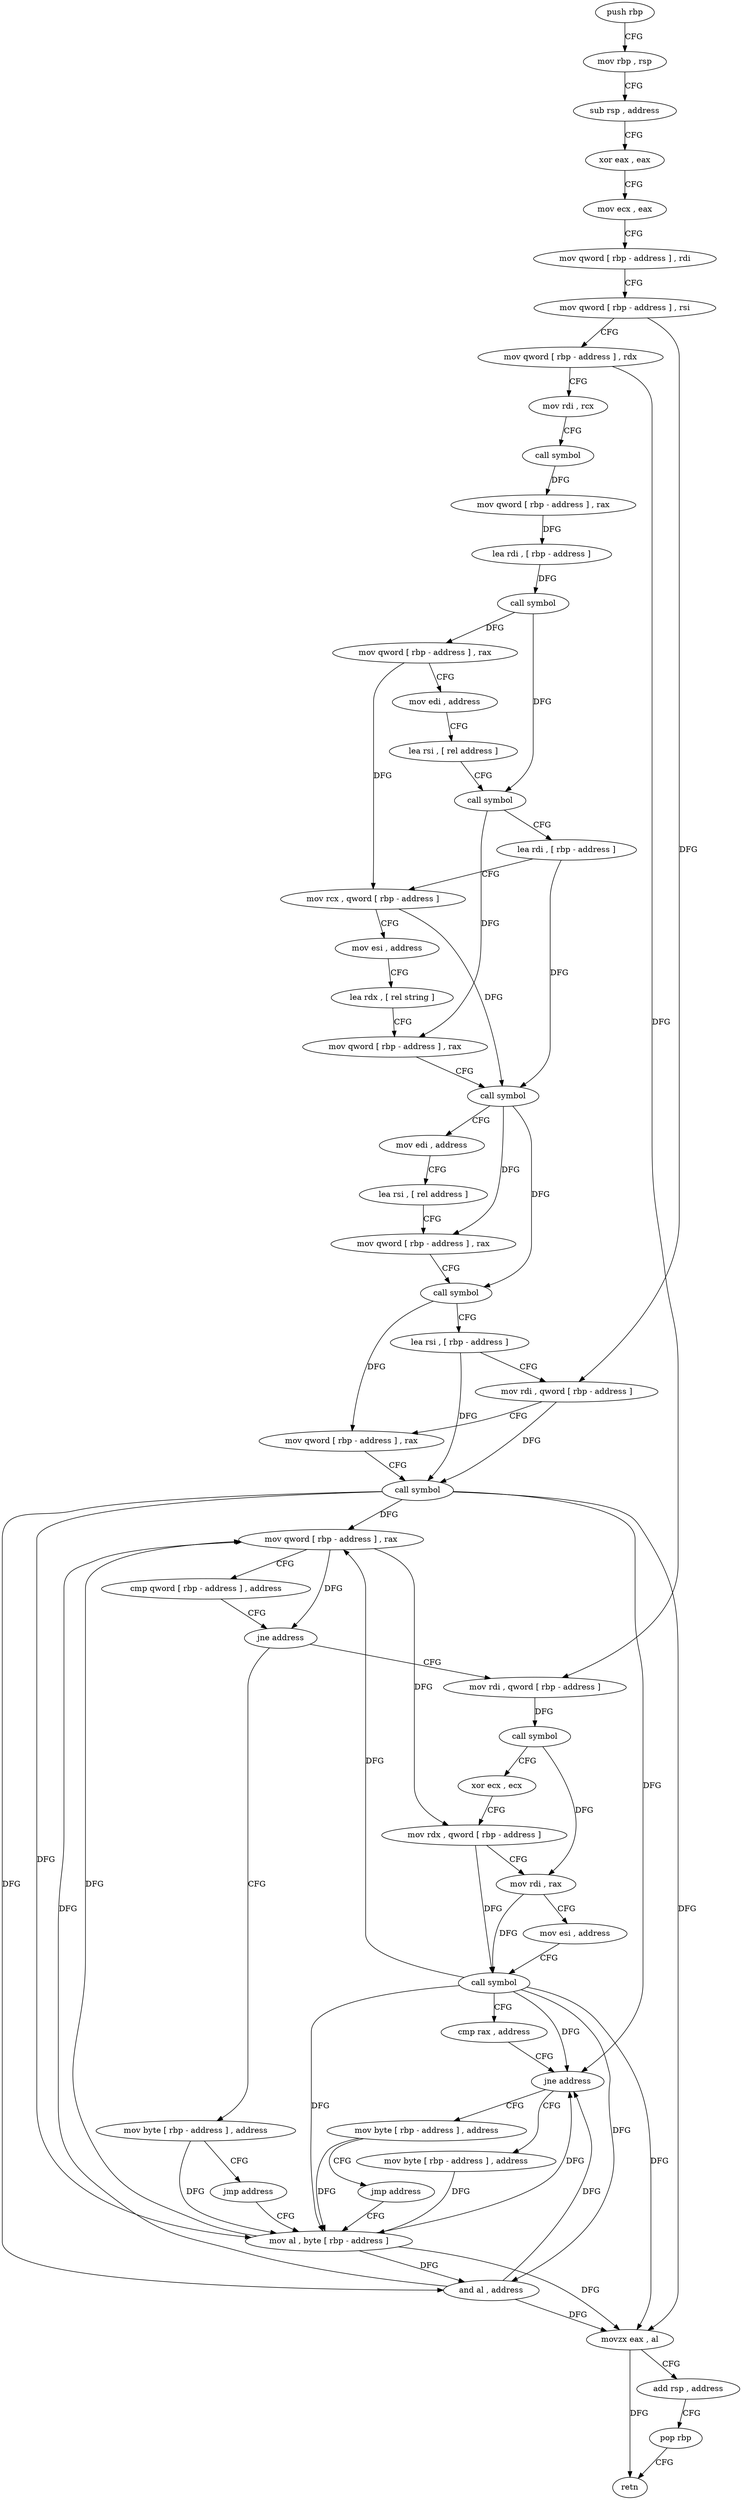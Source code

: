 digraph "func" {
"100816" [label = "push rbp" ]
"100817" [label = "mov rbp , rsp" ]
"100820" [label = "sub rsp , address" ]
"100827" [label = "xor eax , eax" ]
"100829" [label = "mov ecx , eax" ]
"100831" [label = "mov qword [ rbp - address ] , rdi" ]
"100835" [label = "mov qword [ rbp - address ] , rsi" ]
"100839" [label = "mov qword [ rbp - address ] , rdx" ]
"100843" [label = "mov rdi , rcx" ]
"100846" [label = "call symbol" ]
"100851" [label = "mov qword [ rbp - address ] , rax" ]
"100855" [label = "lea rdi , [ rbp - address ]" ]
"100859" [label = "call symbol" ]
"100864" [label = "mov qword [ rbp - address ] , rax" ]
"100871" [label = "mov edi , address" ]
"100876" [label = "lea rsi , [ rel address ]" ]
"100883" [label = "call symbol" ]
"100888" [label = "lea rdi , [ rbp - address ]" ]
"100895" [label = "mov rcx , qword [ rbp - address ]" ]
"100902" [label = "mov esi , address" ]
"100907" [label = "lea rdx , [ rel string ]" ]
"100914" [label = "mov qword [ rbp - address ] , rax" ]
"100921" [label = "call symbol" ]
"100926" [label = "mov edi , address" ]
"100931" [label = "lea rsi , [ rel address ]" ]
"100938" [label = "mov qword [ rbp - address ] , rax" ]
"100945" [label = "call symbol" ]
"100950" [label = "lea rsi , [ rbp - address ]" ]
"100957" [label = "mov rdi , qword [ rbp - address ]" ]
"100961" [label = "mov qword [ rbp - address ] , rax" ]
"100968" [label = "call symbol" ]
"100973" [label = "mov qword [ rbp - address ] , rax" ]
"100977" [label = "cmp qword [ rbp - address ] , address" ]
"100982" [label = "jne address" ]
"100997" [label = "mov rdi , qword [ rbp - address ]" ]
"100988" [label = "mov byte [ rbp - address ] , address" ]
"101001" [label = "call symbol" ]
"101006" [label = "xor ecx , ecx" ]
"101008" [label = "mov rdx , qword [ rbp - address ]" ]
"101012" [label = "mov rdi , rax" ]
"101015" [label = "mov esi , address" ]
"101020" [label = "call symbol" ]
"101025" [label = "cmp rax , address" ]
"101029" [label = "jne address" ]
"101044" [label = "mov byte [ rbp - address ] , address" ]
"101035" [label = "mov byte [ rbp - address ] , address" ]
"100992" [label = "jmp address" ]
"101048" [label = "mov al , byte [ rbp - address ]" ]
"101039" [label = "jmp address" ]
"101051" [label = "and al , address" ]
"101053" [label = "movzx eax , al" ]
"101056" [label = "add rsp , address" ]
"101063" [label = "pop rbp" ]
"101064" [label = "retn" ]
"100816" -> "100817" [ label = "CFG" ]
"100817" -> "100820" [ label = "CFG" ]
"100820" -> "100827" [ label = "CFG" ]
"100827" -> "100829" [ label = "CFG" ]
"100829" -> "100831" [ label = "CFG" ]
"100831" -> "100835" [ label = "CFG" ]
"100835" -> "100839" [ label = "CFG" ]
"100835" -> "100957" [ label = "DFG" ]
"100839" -> "100843" [ label = "CFG" ]
"100839" -> "100997" [ label = "DFG" ]
"100843" -> "100846" [ label = "CFG" ]
"100846" -> "100851" [ label = "DFG" ]
"100851" -> "100855" [ label = "DFG" ]
"100855" -> "100859" [ label = "DFG" ]
"100859" -> "100864" [ label = "DFG" ]
"100859" -> "100883" [ label = "DFG" ]
"100864" -> "100871" [ label = "CFG" ]
"100864" -> "100895" [ label = "DFG" ]
"100871" -> "100876" [ label = "CFG" ]
"100876" -> "100883" [ label = "CFG" ]
"100883" -> "100888" [ label = "CFG" ]
"100883" -> "100914" [ label = "DFG" ]
"100888" -> "100895" [ label = "CFG" ]
"100888" -> "100921" [ label = "DFG" ]
"100895" -> "100902" [ label = "CFG" ]
"100895" -> "100921" [ label = "DFG" ]
"100902" -> "100907" [ label = "CFG" ]
"100907" -> "100914" [ label = "CFG" ]
"100914" -> "100921" [ label = "CFG" ]
"100921" -> "100926" [ label = "CFG" ]
"100921" -> "100938" [ label = "DFG" ]
"100921" -> "100945" [ label = "DFG" ]
"100926" -> "100931" [ label = "CFG" ]
"100931" -> "100938" [ label = "CFG" ]
"100938" -> "100945" [ label = "CFG" ]
"100945" -> "100950" [ label = "CFG" ]
"100945" -> "100961" [ label = "DFG" ]
"100950" -> "100957" [ label = "CFG" ]
"100950" -> "100968" [ label = "DFG" ]
"100957" -> "100961" [ label = "CFG" ]
"100957" -> "100968" [ label = "DFG" ]
"100961" -> "100968" [ label = "CFG" ]
"100968" -> "100973" [ label = "DFG" ]
"100968" -> "101029" [ label = "DFG" ]
"100968" -> "101048" [ label = "DFG" ]
"100968" -> "101051" [ label = "DFG" ]
"100968" -> "101053" [ label = "DFG" ]
"100973" -> "100977" [ label = "CFG" ]
"100973" -> "100982" [ label = "DFG" ]
"100973" -> "101008" [ label = "DFG" ]
"100977" -> "100982" [ label = "CFG" ]
"100982" -> "100997" [ label = "CFG" ]
"100982" -> "100988" [ label = "CFG" ]
"100997" -> "101001" [ label = "DFG" ]
"100988" -> "100992" [ label = "CFG" ]
"100988" -> "101048" [ label = "DFG" ]
"101001" -> "101006" [ label = "CFG" ]
"101001" -> "101012" [ label = "DFG" ]
"101006" -> "101008" [ label = "CFG" ]
"101008" -> "101012" [ label = "CFG" ]
"101008" -> "101020" [ label = "DFG" ]
"101012" -> "101015" [ label = "CFG" ]
"101012" -> "101020" [ label = "DFG" ]
"101015" -> "101020" [ label = "CFG" ]
"101020" -> "101025" [ label = "CFG" ]
"101020" -> "100973" [ label = "DFG" ]
"101020" -> "101029" [ label = "DFG" ]
"101020" -> "101048" [ label = "DFG" ]
"101020" -> "101051" [ label = "DFG" ]
"101020" -> "101053" [ label = "DFG" ]
"101025" -> "101029" [ label = "CFG" ]
"101029" -> "101044" [ label = "CFG" ]
"101029" -> "101035" [ label = "CFG" ]
"101044" -> "101048" [ label = "DFG" ]
"101035" -> "101039" [ label = "CFG" ]
"101035" -> "101048" [ label = "DFG" ]
"100992" -> "101048" [ label = "CFG" ]
"101048" -> "101051" [ label = "DFG" ]
"101048" -> "100973" [ label = "DFG" ]
"101048" -> "101029" [ label = "DFG" ]
"101048" -> "101053" [ label = "DFG" ]
"101039" -> "101048" [ label = "CFG" ]
"101051" -> "101053" [ label = "DFG" ]
"101051" -> "100973" [ label = "DFG" ]
"101051" -> "101029" [ label = "DFG" ]
"101053" -> "101056" [ label = "CFG" ]
"101053" -> "101064" [ label = "DFG" ]
"101056" -> "101063" [ label = "CFG" ]
"101063" -> "101064" [ label = "CFG" ]
}
